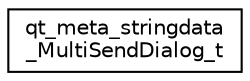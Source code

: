 digraph "Graphical Class Hierarchy"
{
 // LATEX_PDF_SIZE
  edge [fontname="Helvetica",fontsize="10",labelfontname="Helvetica",labelfontsize="10"];
  node [fontname="Helvetica",fontsize="10",shape=record];
  rankdir="LR";
  Node0 [label="qt_meta_stringdata\l_MultiSendDialog_t",height=0.2,width=0.4,color="black", fillcolor="white", style="filled",URL="$structqt__meta__stringdata___multi_send_dialog__t.html",tooltip=" "];
}
